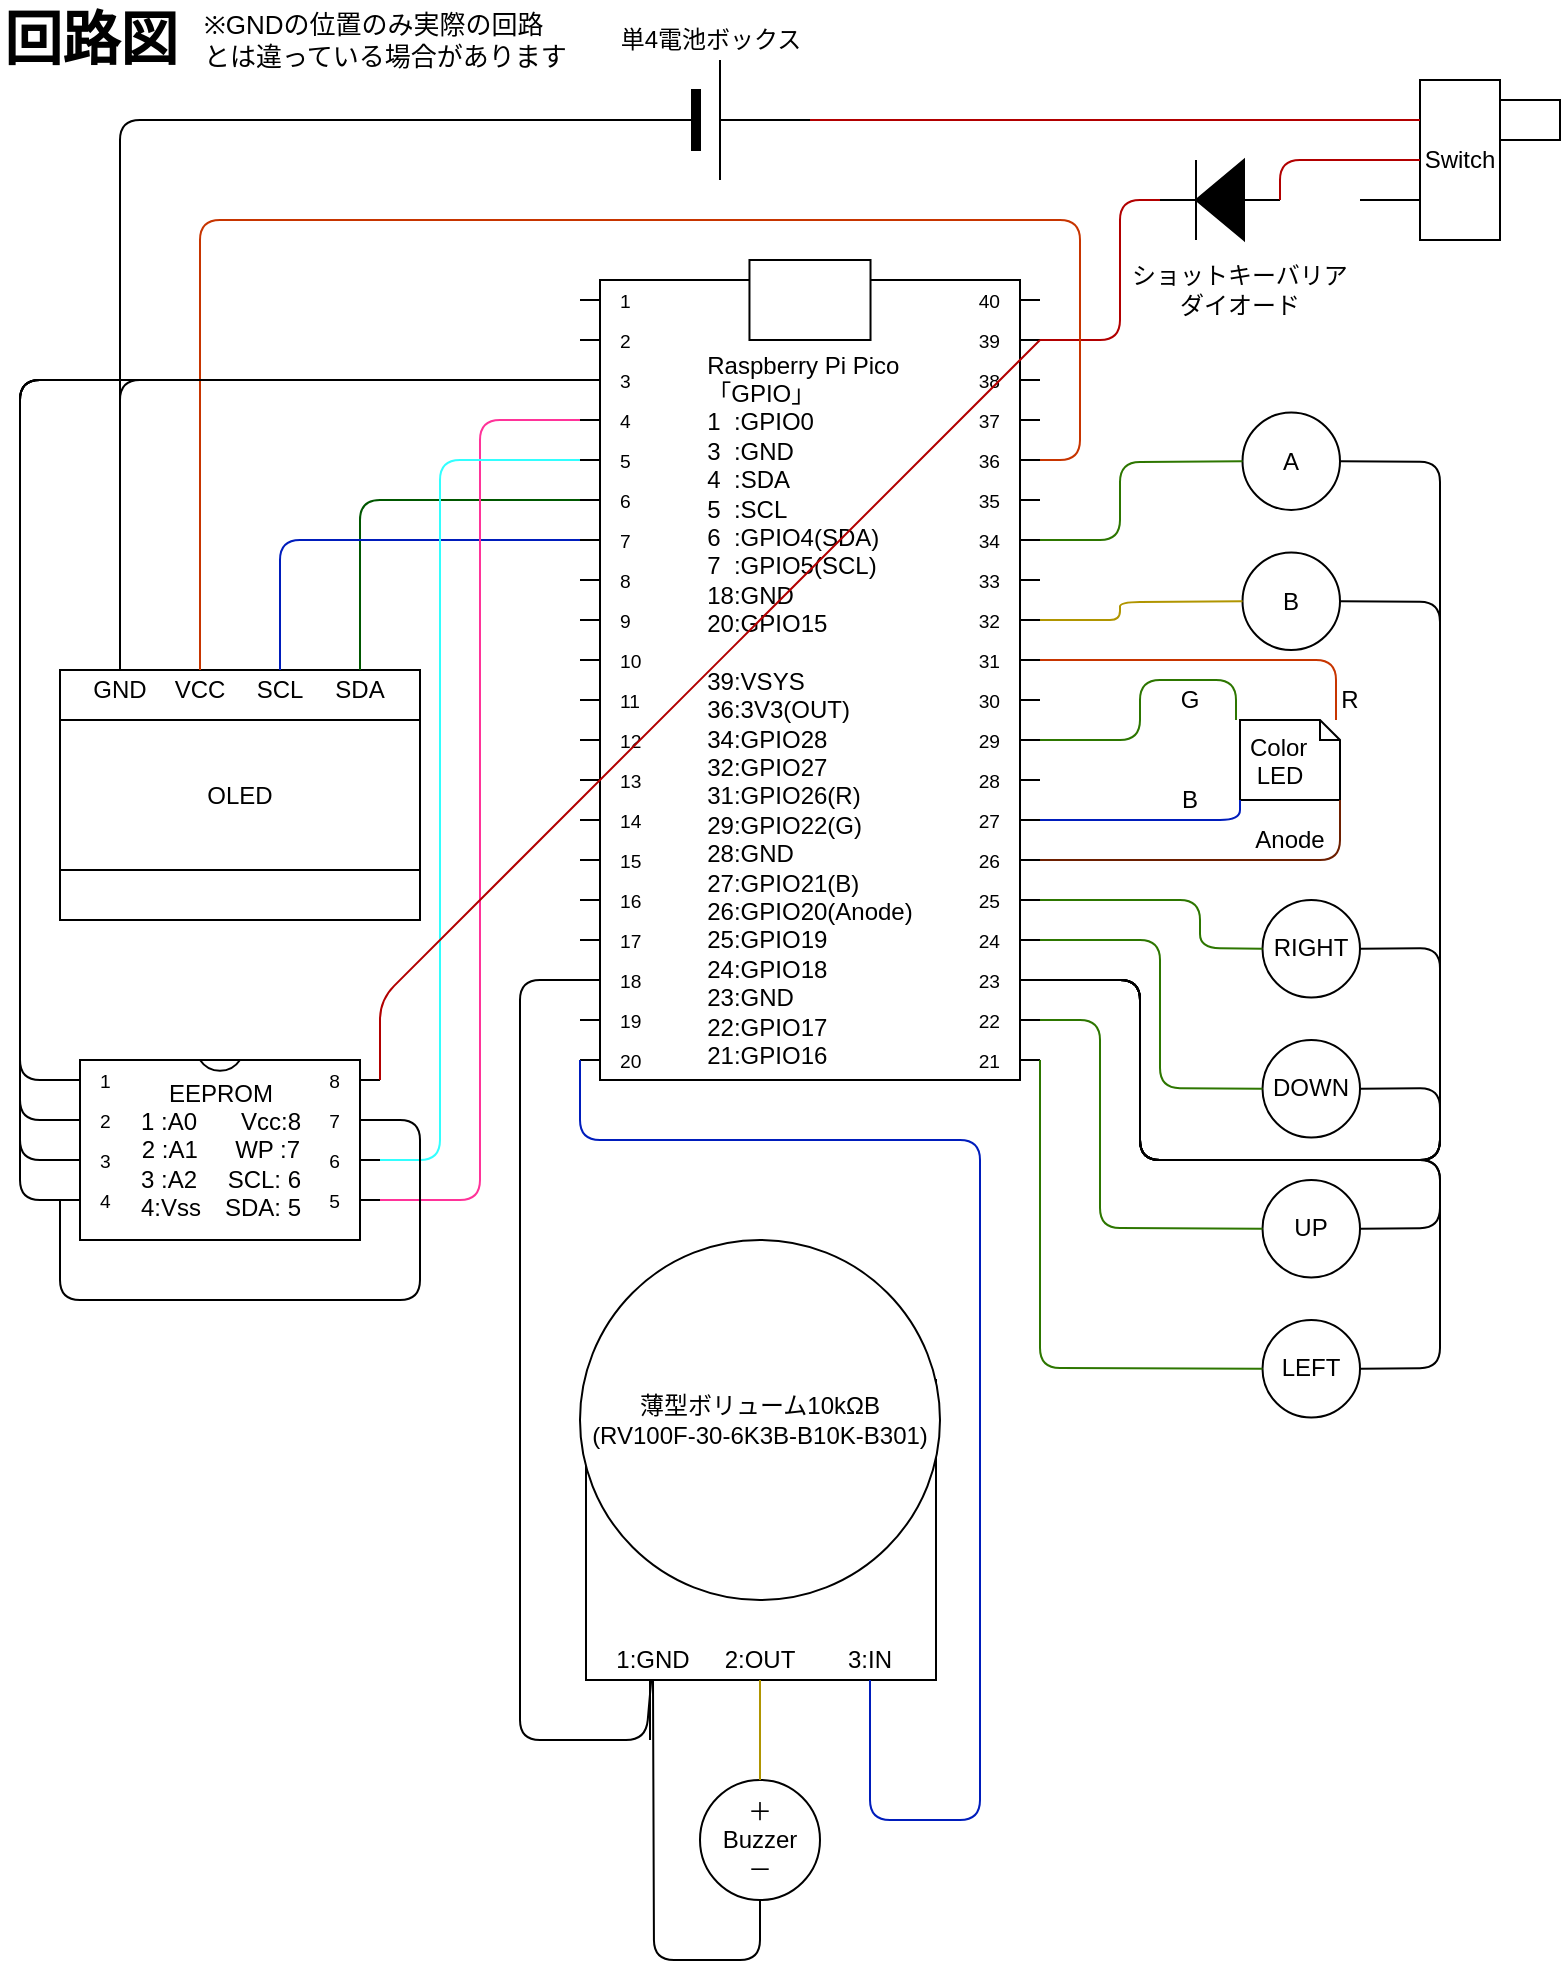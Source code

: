 <mxfile>
    <diagram id="vLVh51D0MMgj1AcrwzVP" name="ページ1">
        <mxGraphModel dx="417" dy="779" grid="1" gridSize="10" guides="1" tooltips="1" connect="1" arrows="1" fold="1" page="1" pageScale="1" pageWidth="850" pageHeight="1100" background="#ffffff" math="0" shadow="0">
            <root>
                <mxCell id="0"/>
                <mxCell id="1" parent="0"/>
                <mxCell id="75" style="edgeStyle=none;html=1;exitX=0.5;exitY=1;exitDx=0;exitDy=0;entryX=0.5;entryY=1;entryDx=0;entryDy=0;endArrow=none;endFill=0;strokeColor=#000000;" parent="1" source="3" target="69" edge="1">
                    <mxGeometry relative="1" as="geometry">
                        <Array as="points">
                            <mxPoint x="380" y="980"/>
                            <mxPoint x="327" y="980"/>
                        </Array>
                    </mxGeometry>
                </mxCell>
                <mxCell id="3" value="＋&lt;br&gt;Buzzer&lt;br&gt;－" style="ellipse;whiteSpace=wrap;html=1;aspect=fixed;" parent="1" vertex="1">
                    <mxGeometry x="350" y="890" width="60" height="60" as="geometry"/>
                </mxCell>
                <mxCell id="9" value="" style="group" parent="1" vertex="1" connectable="0">
                    <mxGeometry x="680" y="10" width="100" height="110" as="geometry"/>
                </mxCell>
                <mxCell id="5" value="Switch" style="rounded=0;whiteSpace=wrap;html=1;" parent="9" vertex="1">
                    <mxGeometry x="30" y="30" width="40" height="80" as="geometry"/>
                </mxCell>
                <mxCell id="6" value="" style="rounded=0;whiteSpace=wrap;html=1;" parent="9" vertex="1">
                    <mxGeometry x="70" y="40" width="30" height="20" as="geometry"/>
                </mxCell>
                <mxCell id="13" value="" style="group" parent="1" vertex="1" connectable="0">
                    <mxGeometry x="290" y="130" width="230" height="410" as="geometry"/>
                </mxCell>
                <mxCell id="11" value="" style="shadow=0;dashed=0;align=center;html=1;strokeWidth=1;shape=mxgraph.electrical.logic_gates.dual_inline_ic;labelNames=a,b,c,d,e,f,g,h,i,j,k,l,m,n,o,p,q,r,s,t;" parent="13" vertex="1">
                    <mxGeometry y="10" width="230" height="400" as="geometry"/>
                </mxCell>
                <mxCell id="12" value="" style="rounded=0;whiteSpace=wrap;html=1;" parent="13" vertex="1">
                    <mxGeometry x="84.737" width="60.526" height="40" as="geometry"/>
                </mxCell>
                <mxCell id="45" value="&lt;div style=&quot;text-align: left&quot;&gt;&lt;span style=&quot;text-align: center;&quot;&gt;Raspberry Pi&amp;nbsp;&lt;/span&gt;&lt;span style=&quot;text-align: center;&quot;&gt;Pico&lt;/span&gt;&lt;span&gt;&lt;br&gt;「GPIO」&lt;/span&gt;&lt;/div&gt;&lt;div style=&quot;text-align: left&quot;&gt;&lt;span&gt;1&amp;nbsp; :GPIO0&lt;/span&gt;&lt;/div&gt;&lt;div style=&quot;text-align: left&quot;&gt;&lt;span&gt;3&amp;nbsp; :GND&lt;/span&gt;&lt;/div&gt;&lt;div style=&quot;text-align: left&quot;&gt;&lt;span&gt;4&amp;nbsp; :&lt;/span&gt;&lt;span style=&quot;background-color: initial;&quot;&gt;SDA&lt;/span&gt;&lt;/div&gt;&lt;div style=&quot;text-align: left&quot;&gt;5&amp;nbsp; :SCL&lt;/div&gt;&lt;div style=&quot;text-align: left&quot;&gt;&lt;span&gt;6&amp;nbsp; :GPIO4(SDA)&lt;/span&gt;&lt;/div&gt;&lt;div style=&quot;text-align: left&quot;&gt;&lt;span&gt;7&amp;nbsp; :GPIO5(SCL)&lt;/span&gt;&lt;/div&gt;&lt;div style=&quot;text-align: left&quot;&gt;&lt;span&gt;18:GND&lt;/span&gt;&lt;/div&gt;&lt;div style=&quot;text-align: left&quot;&gt;&lt;span&gt;20:GPIO15&lt;/span&gt;&lt;/div&gt;&lt;div style=&quot;text-align: left&quot;&gt;&lt;span&gt;&lt;br&gt;39:VSYS&lt;br&gt;36:3V3(OUT)&lt;/span&gt;&lt;/div&gt;&lt;div style=&quot;text-align: left&quot;&gt;34:GPIO28&lt;/div&gt;&lt;div style=&quot;text-align: left&quot;&gt;32:GPIO27&lt;br&gt;31:GPIO26(R)&lt;/div&gt;&lt;div style=&quot;text-align: left&quot;&gt;&lt;span&gt;29:GPIO22(G)&lt;/span&gt;&lt;/div&gt;&lt;div style=&quot;text-align: left&quot;&gt;&lt;span&gt;28:GND&lt;/span&gt;&lt;/div&gt;&lt;div style=&quot;text-align: left&quot;&gt;&lt;span&gt;27:GPIO21(B)&lt;br&gt;&lt;/span&gt;26:GPIO20(Anode)&lt;span&gt;&lt;br&gt;&lt;/span&gt;&lt;/div&gt;&lt;div style=&quot;text-align: left&quot;&gt;25:GPIO19&lt;span&gt;&lt;br&gt;&lt;/span&gt;&lt;/div&gt;&lt;div style=&quot;text-align: left&quot;&gt;&lt;span&gt;24:GPIO18&lt;br&gt;23:GND&lt;br&gt;22:GPIO17&lt;br&gt;21:GPIO16&lt;/span&gt;&lt;/div&gt;" style="text;html=1;strokeColor=none;fillColor=none;align=center;verticalAlign=middle;whiteSpace=wrap;rounded=0;" parent="13" vertex="1">
                    <mxGeometry x="50" y="40" width="130" height="370" as="geometry"/>
                </mxCell>
                <mxCell id="16" value="" style="group" parent="1" vertex="1" connectable="0">
                    <mxGeometry x="300" y="10" width="110" height="80" as="geometry"/>
                </mxCell>
                <mxCell id="14" value="" style="verticalLabelPosition=bottom;shadow=0;dashed=0;align=center;fillColor=#000000;html=1;verticalAlign=top;strokeWidth=1;shape=mxgraph.electrical.miscellaneous.monocell_battery;" parent="16" vertex="1">
                    <mxGeometry x="5" y="20" width="100" height="60" as="geometry"/>
                </mxCell>
                <mxCell id="15" value="単4電池ボックス" style="text;html=1;align=center;verticalAlign=middle;resizable=0;points=[];autosize=1;strokeColor=none;fillColor=none;" parent="16" vertex="1">
                    <mxGeometry width="110" height="20" as="geometry"/>
                </mxCell>
                <mxCell id="19" style="edgeStyle=none;html=1;exitX=0;exitY=0.75;exitDx=0;exitDy=0;endArrow=none;endFill=0;" parent="1" source="5" edge="1">
                    <mxGeometry relative="1" as="geometry">
                        <mxPoint x="680" y="100" as="targetPoint"/>
                    </mxGeometry>
                </mxCell>
                <mxCell id="20" style="edgeStyle=none;html=1;exitX=1;exitY=0.5;exitDx=0;exitDy=0;entryX=1;entryY=0;entryDx=0;entryDy=30;entryPerimeter=0;endArrow=none;endFill=0;fillColor=#e51400;strokeColor=#B20000;exitPerimeter=0;" parent="1" source="79" target="11" edge="1">
                    <mxGeometry relative="1" as="geometry">
                        <Array as="points">
                            <mxPoint x="560" y="100"/>
                            <mxPoint x="560" y="170"/>
                        </Array>
                    </mxGeometry>
                </mxCell>
                <mxCell id="27" value="" style="group" parent="1" vertex="1" connectable="0">
                    <mxGeometry x="600" y="180" width="70" height="70" as="geometry"/>
                </mxCell>
                <mxCell id="26" value="A" style="ellipse;whiteSpace=wrap;html=1;aspect=fixed;" parent="27" vertex="1">
                    <mxGeometry x="21.25" y="26.25" width="48.75" height="48.75" as="geometry"/>
                </mxCell>
                <mxCell id="53" value="" style="group" parent="1" vertex="1" connectable="0">
                    <mxGeometry x="30" y="310" width="180" height="150" as="geometry"/>
                </mxCell>
                <mxCell id="48" value="" style="endArrow=none;html=1;" parent="53" edge="1">
                    <mxGeometry width="50" height="50" relative="1" as="geometry">
                        <mxPoint x="30.0" y="37.5" as="sourcePoint"/>
                        <mxPoint x="30.0" as="targetPoint"/>
                    </mxGeometry>
                </mxCell>
                <mxCell id="49" value="" style="endArrow=none;html=1;" parent="53" edge="1">
                    <mxGeometry width="50" height="50" relative="1" as="geometry">
                        <mxPoint x="70.002" y="37.5" as="sourcePoint"/>
                        <mxPoint x="70.002" as="targetPoint"/>
                    </mxGeometry>
                </mxCell>
                <mxCell id="50" value="" style="endArrow=none;html=1;" parent="53" edge="1">
                    <mxGeometry width="50" height="50" relative="1" as="geometry">
                        <mxPoint x="110.005" y="37.5" as="sourcePoint"/>
                        <mxPoint x="110.005" as="targetPoint"/>
                    </mxGeometry>
                </mxCell>
                <mxCell id="51" value="" style="endArrow=none;html=1;" parent="53" edge="1">
                    <mxGeometry width="50" height="50" relative="1" as="geometry">
                        <mxPoint x="149.997" y="37.5" as="sourcePoint"/>
                        <mxPoint x="149.997" as="targetPoint"/>
                    </mxGeometry>
                </mxCell>
                <mxCell id="46" value="" style="rounded=0;whiteSpace=wrap;html=1;" parent="53" vertex="1">
                    <mxGeometry y="25.0" width="180" height="125" as="geometry"/>
                </mxCell>
                <mxCell id="47" value="OLED" style="rounded=0;whiteSpace=wrap;html=1;" parent="53" vertex="1">
                    <mxGeometry y="50.0" width="180" height="75" as="geometry"/>
                </mxCell>
                <mxCell id="52" value="GND" style="text;html=1;strokeColor=none;fillColor=none;align=center;verticalAlign=middle;whiteSpace=wrap;rounded=0;" parent="53" vertex="1">
                    <mxGeometry x="10" y="25" width="40" height="20" as="geometry"/>
                </mxCell>
                <mxCell id="54" value="VCC" style="text;html=1;strokeColor=none;fillColor=none;align=center;verticalAlign=middle;whiteSpace=wrap;rounded=0;" parent="53" vertex="1">
                    <mxGeometry x="50" y="25" width="40" height="20" as="geometry"/>
                </mxCell>
                <mxCell id="55" value="SCL" style="text;html=1;strokeColor=none;fillColor=none;align=center;verticalAlign=middle;whiteSpace=wrap;rounded=0;" parent="53" vertex="1">
                    <mxGeometry x="90" y="25" width="40" height="20" as="geometry"/>
                </mxCell>
                <mxCell id="56" value="SDA" style="text;html=1;strokeColor=none;fillColor=none;align=center;verticalAlign=middle;whiteSpace=wrap;rounded=0;" parent="53" vertex="1">
                    <mxGeometry x="130" y="25" width="40" height="20" as="geometry"/>
                </mxCell>
                <mxCell id="57" style="edgeStyle=none;html=1;exitX=0;exitY=0;exitDx=0;exitDy=50;exitPerimeter=0;endArrow=none;endFill=0;strokeColor=#000000;entryX=0.5;entryY=0;entryDx=0;entryDy=0;" parent="1" source="11" target="52" edge="1">
                    <mxGeometry relative="1" as="geometry">
                        <mxPoint x="60" y="300" as="targetPoint"/>
                        <Array as="points">
                            <mxPoint x="60" y="190"/>
                        </Array>
                    </mxGeometry>
                </mxCell>
                <mxCell id="59" style="edgeStyle=none;html=1;exitX=0;exitY=0.5;exitDx=0;exitDy=0;exitPerimeter=0;entryX=0.5;entryY=0;entryDx=0;entryDy=0;endArrow=none;endFill=0;strokeColor=#000000;" parent="1" source="14" target="52" edge="1">
                    <mxGeometry relative="1" as="geometry">
                        <Array as="points">
                            <mxPoint x="60" y="60"/>
                        </Array>
                    </mxGeometry>
                </mxCell>
                <mxCell id="61" style="edgeStyle=none;html=1;exitX=0;exitY=0;exitDx=0;exitDy=110;exitPerimeter=0;endArrow=none;endFill=0;strokeColor=#005700;fillColor=#008a00;entryX=0.5;entryY=0;entryDx=0;entryDy=0;" parent="1" source="11" target="56" edge="1">
                    <mxGeometry relative="1" as="geometry">
                        <mxPoint x="180" y="550" as="targetPoint"/>
                        <Array as="points">
                            <mxPoint x="180" y="250"/>
                        </Array>
                    </mxGeometry>
                </mxCell>
                <mxCell id="62" style="edgeStyle=none;html=1;exitX=0;exitY=0;exitDx=0;exitDy=130;exitPerimeter=0;entryX=0.5;entryY=0;entryDx=0;entryDy=0;endArrow=none;endFill=0;strokeColor=#001DBC;fillColor=#0050ef;" parent="1" source="11" target="55" edge="1">
                    <mxGeometry relative="1" as="geometry">
                        <Array as="points">
                            <mxPoint x="140" y="270"/>
                        </Array>
                    </mxGeometry>
                </mxCell>
                <mxCell id="63" value="" style="group" parent="1" vertex="1" connectable="0">
                    <mxGeometry x="290" y="620" width="180" height="250" as="geometry"/>
                </mxCell>
                <mxCell id="64" value="" style="endArrow=none;html=1;" parent="63" edge="1">
                    <mxGeometry width="50" height="50" relative="1" as="geometry">
                        <mxPoint x="35" y="250" as="sourcePoint"/>
                        <mxPoint x="35" y="190" as="targetPoint"/>
                    </mxGeometry>
                </mxCell>
                <mxCell id="65" value="" style="endArrow=none;html=1;" parent="63" edge="1">
                    <mxGeometry width="50" height="50" relative="1" as="geometry">
                        <mxPoint x="90" y="250" as="sourcePoint"/>
                        <mxPoint x="90" y="190" as="targetPoint"/>
                    </mxGeometry>
                </mxCell>
                <mxCell id="66" value="" style="endArrow=none;html=1;" parent="63" edge="1">
                    <mxGeometry width="50" height="50" relative="1" as="geometry">
                        <mxPoint x="145" y="250" as="sourcePoint"/>
                        <mxPoint x="145" y="190" as="targetPoint"/>
                    </mxGeometry>
                </mxCell>
                <mxCell id="67" value="" style="rounded=0;whiteSpace=wrap;html=1;" parent="63" vertex="1">
                    <mxGeometry x="3" y="70" width="175" height="150" as="geometry"/>
                </mxCell>
                <mxCell id="68" value="薄型ボリューム10kΩB&lt;br&gt;(RV100F-30-6K3B-B10K-B301)" style="ellipse;whiteSpace=wrap;html=1;aspect=fixed;" parent="63" vertex="1">
                    <mxGeometry width="180" height="180" as="geometry"/>
                </mxCell>
                <mxCell id="69" value="1:GND" style="text;html=1;strokeColor=none;fillColor=none;align=center;verticalAlign=middle;whiteSpace=wrap;rounded=0;" parent="63" vertex="1">
                    <mxGeometry x="13" y="200" width="47" height="20" as="geometry"/>
                </mxCell>
                <mxCell id="70" value="2:OUT" style="text;html=1;strokeColor=none;fillColor=none;align=center;verticalAlign=middle;whiteSpace=wrap;rounded=0;" parent="63" vertex="1">
                    <mxGeometry x="65" y="200" width="50" height="20" as="geometry"/>
                </mxCell>
                <mxCell id="71" value="3:IN" style="text;html=1;strokeColor=none;fillColor=none;align=center;verticalAlign=middle;whiteSpace=wrap;rounded=0;" parent="63" vertex="1">
                    <mxGeometry x="130" y="200" width="30" height="20" as="geometry"/>
                </mxCell>
                <mxCell id="73" style="edgeStyle=none;html=1;exitX=0;exitY=0;exitDx=0;exitDy=350;exitPerimeter=0;endArrow=none;endFill=0;strokeColor=#000000;" parent="1" source="11" target="69" edge="1">
                    <mxGeometry relative="1" as="geometry">
                        <Array as="points">
                            <mxPoint x="260" y="490"/>
                            <mxPoint x="260" y="870"/>
                            <mxPoint x="323" y="870"/>
                        </Array>
                    </mxGeometry>
                </mxCell>
                <mxCell id="74" style="edgeStyle=none;html=1;exitX=0.5;exitY=1;exitDx=0;exitDy=0;entryX=0.5;entryY=0;entryDx=0;entryDy=0;endArrow=none;endFill=0;strokeColor=#B09500;fillColor=#e3c800;" parent="1" source="70" target="3" edge="1">
                    <mxGeometry relative="1" as="geometry"/>
                </mxCell>
                <mxCell id="78" style="edgeStyle=none;html=1;exitX=0;exitY=0;exitDx=0;exitDy=390;exitPerimeter=0;entryX=0.5;entryY=1;entryDx=0;entryDy=0;endArrow=none;endFill=0;strokeColor=#001DBC;fillColor=#0050ef;" parent="1" source="11" target="71" edge="1">
                    <mxGeometry relative="1" as="geometry">
                        <Array as="points">
                            <mxPoint x="290" y="570"/>
                            <mxPoint x="490" y="570"/>
                            <mxPoint x="490" y="910"/>
                            <mxPoint x="435" y="910"/>
                        </Array>
                    </mxGeometry>
                </mxCell>
                <mxCell id="81" style="edgeStyle=none;html=1;entryX=1;entryY=0.5;entryDx=0;entryDy=0;entryPerimeter=0;endArrow=none;endFill=0;strokeColor=#B20000;fillColor=#e51400;exitX=0;exitY=0.25;exitDx=0;exitDy=0;" parent="1" source="5" target="14" edge="1">
                    <mxGeometry relative="1" as="geometry">
                        <mxPoint x="640" y="60" as="sourcePoint"/>
                    </mxGeometry>
                </mxCell>
                <mxCell id="89" value="" style="group" parent="1" vertex="1" connectable="0">
                    <mxGeometry x="600" y="250" width="70" height="70" as="geometry"/>
                </mxCell>
                <mxCell id="90" value="B" style="ellipse;whiteSpace=wrap;html=1;aspect=fixed;" parent="89" vertex="1">
                    <mxGeometry x="21.25" y="26.25" width="48.75" height="48.75" as="geometry"/>
                </mxCell>
                <mxCell id="91" value="RIGHT" style="ellipse;whiteSpace=wrap;html=1;aspect=fixed;" parent="1" vertex="1">
                    <mxGeometry x="631.24" y="450" width="48.75" height="48.75" as="geometry"/>
                </mxCell>
                <mxCell id="100" style="edgeStyle=none;html=1;exitX=1;exitY=0.5;exitDx=0;exitDy=0;entryX=1;entryY=0;entryDx=0;entryDy=350;entryPerimeter=0;endArrow=none;endFill=0;strokeColor=#000000;" parent="1" source="92" target="11" edge="1">
                    <mxGeometry relative="1" as="geometry">
                        <Array as="points">
                            <mxPoint x="720" y="544"/>
                            <mxPoint x="720" y="580"/>
                            <mxPoint x="570" y="580"/>
                            <mxPoint x="570" y="490"/>
                        </Array>
                    </mxGeometry>
                </mxCell>
                <mxCell id="92" value="DOWN" style="ellipse;whiteSpace=wrap;html=1;aspect=fixed;" parent="1" vertex="1">
                    <mxGeometry x="631.25" y="520" width="48.75" height="48.75" as="geometry"/>
                </mxCell>
                <mxCell id="101" style="edgeStyle=none;html=1;exitX=1;exitY=0.5;exitDx=0;exitDy=0;entryX=1;entryY=0;entryDx=0;entryDy=350;entryPerimeter=0;endArrow=none;endFill=0;strokeColor=#000000;" parent="1" source="93" target="11" edge="1">
                    <mxGeometry relative="1" as="geometry">
                        <Array as="points">
                            <mxPoint x="720" y="614"/>
                            <mxPoint x="720" y="580"/>
                            <mxPoint x="570" y="580"/>
                            <mxPoint x="570" y="490"/>
                        </Array>
                    </mxGeometry>
                </mxCell>
                <mxCell id="93" value="UP" style="ellipse;whiteSpace=wrap;html=1;aspect=fixed;" parent="1" vertex="1">
                    <mxGeometry x="631.25" y="590" width="48.75" height="48.75" as="geometry"/>
                </mxCell>
                <mxCell id="102" style="edgeStyle=none;html=1;exitX=1;exitY=0.5;exitDx=0;exitDy=0;entryX=1;entryY=0;entryDx=0;entryDy=350;entryPerimeter=0;endArrow=none;endFill=0;strokeColor=#000000;" parent="1" source="94" target="11" edge="1">
                    <mxGeometry relative="1" as="geometry">
                        <Array as="points">
                            <mxPoint x="720" y="684"/>
                            <mxPoint x="720" y="580"/>
                            <mxPoint x="570" y="580"/>
                            <mxPoint x="570" y="490"/>
                        </Array>
                    </mxGeometry>
                </mxCell>
                <mxCell id="94" value="LEFT" style="ellipse;whiteSpace=wrap;html=1;aspect=fixed;" parent="1" vertex="1">
                    <mxGeometry x="631.25" y="660" width="48.75" height="48.75" as="geometry"/>
                </mxCell>
                <mxCell id="95" style="edgeStyle=none;html=1;exitX=1;exitY=0;exitDx=0;exitDy=350;exitPerimeter=0;entryX=1;entryY=0.5;entryDx=0;entryDy=0;endArrow=none;endFill=0;strokeColor=#000000;" parent="1" source="11" target="26" edge="1">
                    <mxGeometry relative="1" as="geometry">
                        <Array as="points">
                            <mxPoint x="570" y="490"/>
                            <mxPoint x="570" y="580"/>
                            <mxPoint x="720" y="580"/>
                            <mxPoint x="720" y="231"/>
                        </Array>
                    </mxGeometry>
                </mxCell>
                <mxCell id="96" style="edgeStyle=none;html=1;exitX=1;exitY=0.5;exitDx=0;exitDy=0;entryX=1;entryY=0;entryDx=0;entryDy=350;entryPerimeter=0;endArrow=none;endFill=0;strokeColor=#000000;" parent="1" source="90" target="11" edge="1">
                    <mxGeometry relative="1" as="geometry">
                        <Array as="points">
                            <mxPoint x="720" y="301"/>
                            <mxPoint x="720" y="580"/>
                            <mxPoint x="570" y="580"/>
                            <mxPoint x="570" y="490"/>
                        </Array>
                    </mxGeometry>
                </mxCell>
                <mxCell id="97" style="edgeStyle=none;html=1;exitX=1;exitY=0;exitDx=0;exitDy=130;exitPerimeter=0;entryX=0;entryY=0.5;entryDx=0;entryDy=0;endArrow=none;endFill=0;strokeColor=#2D7600;fillColor=#60a917;" parent="1" source="11" target="26" edge="1">
                    <mxGeometry relative="1" as="geometry">
                        <Array as="points">
                            <mxPoint x="560" y="270"/>
                            <mxPoint x="560" y="231"/>
                        </Array>
                    </mxGeometry>
                </mxCell>
                <mxCell id="98" style="edgeStyle=none;html=1;exitX=1;exitY=0;exitDx=0;exitDy=170;exitPerimeter=0;entryX=0;entryY=0.5;entryDx=0;entryDy=0;endArrow=none;endFill=0;strokeColor=#B09500;fillColor=#e3c800;" parent="1" source="11" target="90" edge="1">
                    <mxGeometry relative="1" as="geometry">
                        <Array as="points">
                            <mxPoint x="540" y="310"/>
                            <mxPoint x="560" y="310"/>
                            <mxPoint x="560" y="301"/>
                        </Array>
                    </mxGeometry>
                </mxCell>
                <mxCell id="99" style="edgeStyle=none;html=1;exitX=1;exitY=0;exitDx=0;exitDy=350;exitPerimeter=0;endArrow=none;endFill=0;strokeColor=#000000;entryX=1;entryY=0.5;entryDx=0;entryDy=0;" parent="1" source="11" target="91" edge="1">
                    <mxGeometry relative="1" as="geometry">
                        <mxPoint x="720" y="510" as="targetPoint"/>
                        <Array as="points">
                            <mxPoint x="570" y="490"/>
                            <mxPoint x="570" y="580"/>
                            <mxPoint x="720" y="580"/>
                            <mxPoint x="720" y="474"/>
                        </Array>
                    </mxGeometry>
                </mxCell>
                <mxCell id="103" style="edgeStyle=none;html=1;exitX=1;exitY=0;exitDx=0;exitDy=390;exitPerimeter=0;entryX=0;entryY=0.5;entryDx=0;entryDy=0;endArrow=none;endFill=0;strokeColor=#2D7600;fillColor=#60a917;" parent="1" source="11" target="94" edge="1">
                    <mxGeometry relative="1" as="geometry">
                        <Array as="points">
                            <mxPoint x="520" y="684"/>
                        </Array>
                    </mxGeometry>
                </mxCell>
                <mxCell id="104" style="edgeStyle=none;html=1;exitX=1;exitY=0;exitDx=0;exitDy=370;exitPerimeter=0;entryX=0;entryY=0.5;entryDx=0;entryDy=0;endArrow=none;endFill=0;strokeColor=#2D7600;fillColor=#60a917;" parent="1" source="11" target="93" edge="1">
                    <mxGeometry relative="1" as="geometry">
                        <Array as="points">
                            <mxPoint x="550" y="510"/>
                            <mxPoint x="550" y="614"/>
                        </Array>
                    </mxGeometry>
                </mxCell>
                <mxCell id="105" style="edgeStyle=none;html=1;exitX=1;exitY=0;exitDx=0;exitDy=330;exitPerimeter=0;entryX=0;entryY=0.5;entryDx=0;entryDy=0;endArrow=none;endFill=0;strokeColor=#2D7600;fillColor=#60a917;" parent="1" source="11" target="92" edge="1">
                    <mxGeometry relative="1" as="geometry">
                        <Array as="points">
                            <mxPoint x="580" y="470"/>
                            <mxPoint x="580" y="544"/>
                        </Array>
                    </mxGeometry>
                </mxCell>
                <mxCell id="106" style="edgeStyle=none;html=1;exitX=1;exitY=0;exitDx=0;exitDy=310;exitPerimeter=0;entryX=0;entryY=0.5;entryDx=0;entryDy=0;endArrow=none;endFill=0;strokeColor=#2D7600;fillColor=#60a917;" parent="1" source="11" target="91" edge="1">
                    <mxGeometry relative="1" as="geometry">
                        <Array as="points">
                            <mxPoint x="600" y="450"/>
                            <mxPoint x="600" y="474"/>
                        </Array>
                    </mxGeometry>
                </mxCell>
                <mxCell id="107" style="edgeStyle=none;html=1;exitX=1;exitY=0;exitDx=0;exitDy=90;exitPerimeter=0;entryX=0.5;entryY=0;entryDx=0;entryDy=0;endArrow=none;endFill=0;fillColor=#fa6800;strokeColor=#C73500;" parent="1" source="11" target="54" edge="1">
                    <mxGeometry relative="1" as="geometry">
                        <Array as="points">
                            <mxPoint x="540" y="230"/>
                            <mxPoint x="540" y="110"/>
                            <mxPoint x="100" y="110"/>
                        </Array>
                    </mxGeometry>
                </mxCell>
                <mxCell id="79" value="" style="pointerEvents=1;fillColor=strokeColor;verticalLabelPosition=bottom;shadow=0;dashed=0;align=center;html=1;verticalAlign=top;shape=mxgraph.electrical.diodes.diode;rotation=-180;" parent="1" vertex="1">
                    <mxGeometry x="580" y="80" width="60" height="40" as="geometry"/>
                </mxCell>
                <mxCell id="83" value="ショットキーバリア&lt;br&gt;ダイオード" style="text;html=1;strokeColor=none;fillColor=none;align=center;verticalAlign=middle;whiteSpace=wrap;rounded=0;" parent="1" vertex="1">
                    <mxGeometry x="560" y="130" width="120" height="30" as="geometry"/>
                </mxCell>
                <mxCell id="109" style="edgeStyle=none;html=1;exitX=0;exitY=0.5;exitDx=0;exitDy=0;entryX=0;entryY=0.5;entryDx=0;entryDy=0;entryPerimeter=0;endArrow=none;endFill=0;fillColor=#e51400;strokeColor=#B20000;" parent="1" source="5" target="79" edge="1">
                    <mxGeometry relative="1" as="geometry">
                        <Array as="points">
                            <mxPoint x="640" y="80"/>
                        </Array>
                    </mxGeometry>
                </mxCell>
                <mxCell id="111" value="" style="shape=note2;boundedLbl=1;whiteSpace=wrap;html=1;size=10;verticalAlign=top;align=center;" parent="1" vertex="1">
                    <mxGeometry x="620" y="360" width="50" height="40" as="geometry"/>
                </mxCell>
                <mxCell id="112" value="Color&#10; LED" style="resizeWidth=1;part=1;strokeColor=none;fillColor=none;align=left;spacingLeft=5;" parent="111" vertex="1">
                    <mxGeometry width="50" height="40" relative="1" as="geometry">
                        <mxPoint x="-2" as="offset"/>
                    </mxGeometry>
                </mxCell>
                <mxCell id="114" style="edgeStyle=none;html=1;exitX=1;exitY=0;exitDx=0;exitDy=190;exitPerimeter=0;entryX=1;entryY=0;entryDx=0;entryDy=0;endArrow=none;endFill=0;fillColor=#fa6800;strokeColor=#C73500;" parent="1" source="11" target="112" edge="1">
                    <mxGeometry relative="1" as="geometry">
                        <Array as="points">
                            <mxPoint x="668" y="330"/>
                        </Array>
                    </mxGeometry>
                </mxCell>
                <mxCell id="116" style="edgeStyle=none;html=1;exitX=1;exitY=0;exitDx=0;exitDy=230;exitPerimeter=0;entryX=0;entryY=0;entryDx=0;entryDy=0;endArrow=none;endFill=0;fillColor=#60a917;strokeColor=#2D7600;" parent="1" source="11" target="112" edge="1">
                    <mxGeometry relative="1" as="geometry">
                        <Array as="points">
                            <mxPoint x="570" y="370"/>
                            <mxPoint x="570" y="340"/>
                            <mxPoint x="618" y="340"/>
                        </Array>
                    </mxGeometry>
                </mxCell>
                <mxCell id="117" style="edgeStyle=none;html=1;exitX=1;exitY=0;exitDx=0;exitDy=270;exitPerimeter=0;entryX=0;entryY=1;entryDx=0;entryDy=0;entryPerimeter=0;endArrow=none;endFill=0;fillColor=#0050ef;strokeColor=#001DBC;" parent="1" source="11" target="111" edge="1">
                    <mxGeometry relative="1" as="geometry">
                        <Array as="points">
                            <mxPoint x="620" y="410"/>
                        </Array>
                    </mxGeometry>
                </mxCell>
                <mxCell id="118" style="edgeStyle=none;html=1;exitX=1;exitY=0;exitDx=0;exitDy=290;exitPerimeter=0;entryX=1;entryY=1;entryDx=0;entryDy=0;entryPerimeter=0;endArrow=none;endFill=0;fillColor=#a0522d;strokeColor=#6D1F00;" parent="1" source="11" target="111" edge="1">
                    <mxGeometry relative="1" as="geometry">
                        <Array as="points">
                            <mxPoint x="670" y="430"/>
                        </Array>
                    </mxGeometry>
                </mxCell>
                <mxCell id="119" value="Anode" style="text;html=1;strokeColor=none;fillColor=none;align=center;verticalAlign=middle;whiteSpace=wrap;rounded=0;" parent="1" vertex="1">
                    <mxGeometry x="620" y="410" width="50" height="20" as="geometry"/>
                </mxCell>
                <mxCell id="120" value="B" style="text;html=1;strokeColor=none;fillColor=none;align=center;verticalAlign=middle;whiteSpace=wrap;rounded=0;" parent="1" vertex="1">
                    <mxGeometry x="580" y="390" width="30" height="20" as="geometry"/>
                </mxCell>
                <mxCell id="121" value="G" style="text;html=1;strokeColor=none;fillColor=none;align=center;verticalAlign=middle;whiteSpace=wrap;rounded=0;" parent="1" vertex="1">
                    <mxGeometry x="580" y="340" width="30" height="20" as="geometry"/>
                </mxCell>
                <mxCell id="123" value="R" style="text;html=1;strokeColor=none;fillColor=none;align=center;verticalAlign=middle;whiteSpace=wrap;rounded=0;" parent="1" vertex="1">
                    <mxGeometry x="660" y="340" width="30" height="20" as="geometry"/>
                </mxCell>
                <mxCell id="126" value="EEPROM&lt;br&gt;1 :A0　&amp;nbsp; &amp;nbsp;Vcc:8&lt;br&gt;2 :A1　&amp;nbsp; WP :7&lt;br&gt;3 :A2 　SCL: 6&lt;br&gt;&lt;div style=&quot;&quot;&gt;&lt;span style=&quot;background-color: initial;&quot;&gt;4:Vss　SDA: 5&lt;/span&gt;&lt;/div&gt;" style="shadow=0;dashed=0;align=center;html=1;strokeWidth=1;shape=mxgraph.electrical.logic_gates.dual_inline_ic;labelNames=a,b,c,d,e,f,g,h,i,j,k,l,m,n,o,p,q,r,s,t;" parent="1" vertex="1">
                    <mxGeometry x="30" y="530" width="160" height="90" as="geometry"/>
                </mxCell>
                <mxCell id="127" style="edgeStyle=none;html=1;exitX=0;exitY=0;exitDx=0;exitDy=70;exitPerimeter=0;entryX=1;entryY=0;entryDx=0;entryDy=70;entryPerimeter=0;strokeColor=#FF3399;endArrow=none;endFill=0;" parent="1" source="11" target="126" edge="1">
                    <mxGeometry relative="1" as="geometry">
                        <Array as="points">
                            <mxPoint x="240" y="210"/>
                            <mxPoint x="240" y="600"/>
                        </Array>
                    </mxGeometry>
                </mxCell>
                <mxCell id="128" style="edgeStyle=none;html=1;exitX=0;exitY=0;exitDx=0;exitDy=90;exitPerimeter=0;entryX=1;entryY=0;entryDx=0;entryDy=50;entryPerimeter=0;strokeColor=#33FFFF;endArrow=none;endFill=0;" parent="1" source="11" target="126" edge="1">
                    <mxGeometry relative="1" as="geometry">
                        <Array as="points">
                            <mxPoint x="220" y="230"/>
                            <mxPoint x="220" y="410"/>
                            <mxPoint x="220" y="580"/>
                        </Array>
                    </mxGeometry>
                </mxCell>
                <mxCell id="129" style="edgeStyle=none;html=1;exitX=1;exitY=0;exitDx=0;exitDy=30;exitPerimeter=0;entryX=1;entryY=0;entryDx=0;entryDy=10;entryPerimeter=0;strokeColor=#B20000;endArrow=none;endFill=0;fillColor=#e51400;" parent="1" source="11" target="126" edge="1">
                    <mxGeometry relative="1" as="geometry">
                        <Array as="points">
                            <mxPoint x="360" y="330"/>
                            <mxPoint x="190" y="500"/>
                        </Array>
                    </mxGeometry>
                </mxCell>
                <mxCell id="130" style="edgeStyle=none;html=1;exitX=0;exitY=0;exitDx=0;exitDy=50;exitPerimeter=0;entryX=0;entryY=0;entryDx=0;entryDy=10;entryPerimeter=0;endArrow=none;endFill=0;strokeColor=#000000;" parent="1" source="11" target="126" edge="1">
                    <mxGeometry relative="1" as="geometry">
                        <Array as="points">
                            <mxPoint x="10" y="190"/>
                            <mxPoint x="10" y="360"/>
                            <mxPoint x="10" y="540"/>
                        </Array>
                    </mxGeometry>
                </mxCell>
                <mxCell id="131" style="edgeStyle=none;html=1;exitX=0;exitY=0;exitDx=0;exitDy=50;exitPerimeter=0;entryX=0;entryY=0;entryDx=0;entryDy=30;entryPerimeter=0;strokeColor=#000000;endArrow=none;endFill=0;" parent="1" source="11" target="126" edge="1">
                    <mxGeometry relative="1" as="geometry">
                        <Array as="points">
                            <mxPoint x="10" y="190"/>
                            <mxPoint x="10" y="560"/>
                        </Array>
                    </mxGeometry>
                </mxCell>
                <mxCell id="132" style="edgeStyle=none;html=1;entryX=0;entryY=0;entryDx=0;entryDy=50;entryPerimeter=0;strokeColor=#000000;endArrow=none;endFill=0;exitX=0;exitY=0;exitDx=0;exitDy=50;exitPerimeter=0;" parent="1" source="11" target="126" edge="1">
                    <mxGeometry relative="1" as="geometry">
                        <mxPoint x="280" y="190" as="sourcePoint"/>
                        <Array as="points">
                            <mxPoint x="10" y="190"/>
                            <mxPoint x="10" y="580"/>
                        </Array>
                    </mxGeometry>
                </mxCell>
                <mxCell id="133" style="edgeStyle=none;html=1;exitX=0;exitY=0;exitDx=0;exitDy=50;exitPerimeter=0;entryX=0;entryY=0;entryDx=0;entryDy=70;entryPerimeter=0;strokeColor=#000000;endArrow=none;endFill=0;" parent="1" source="11" target="126" edge="1">
                    <mxGeometry relative="1" as="geometry">
                        <Array as="points">
                            <mxPoint x="10" y="190"/>
                            <mxPoint x="10" y="600"/>
                        </Array>
                    </mxGeometry>
                </mxCell>
                <mxCell id="134" style="edgeStyle=none;html=1;exitX=0;exitY=0;exitDx=0;exitDy=70;exitPerimeter=0;entryX=1;entryY=0;entryDx=0;entryDy=30;entryPerimeter=0;strokeColor=#000000;endArrow=none;endFill=0;" parent="1" source="126" target="126" edge="1">
                    <mxGeometry relative="1" as="geometry">
                        <Array as="points">
                            <mxPoint x="30" y="650"/>
                            <mxPoint x="210" y="650"/>
                            <mxPoint x="210" y="560"/>
                        </Array>
                    </mxGeometry>
                </mxCell>
                <mxCell id="135" value="&lt;b&gt;&lt;font style=&quot;font-size: 29px;&quot;&gt;回路図&lt;/font&gt;&lt;/b&gt;" style="text;html=1;strokeColor=none;fillColor=none;align=left;verticalAlign=middle;whiteSpace=wrap;rounded=0;" parent="1" vertex="1">
                    <mxGeometry width="90" height="40" as="geometry"/>
                </mxCell>
                <mxCell id="136" value="&lt;span style=&quot;font-size: 13px;&quot;&gt;※GNDの位置のみ実際の回路&lt;br&gt;とは違っている場合があります&lt;/span&gt;" style="text;html=1;strokeColor=none;fillColor=none;align=left;verticalAlign=middle;whiteSpace=wrap;rounded=0;" parent="1" vertex="1">
                    <mxGeometry x="100" width="190" height="40" as="geometry"/>
                </mxCell>
            </root>
        </mxGraphModel>
    </diagram>
</mxfile>
